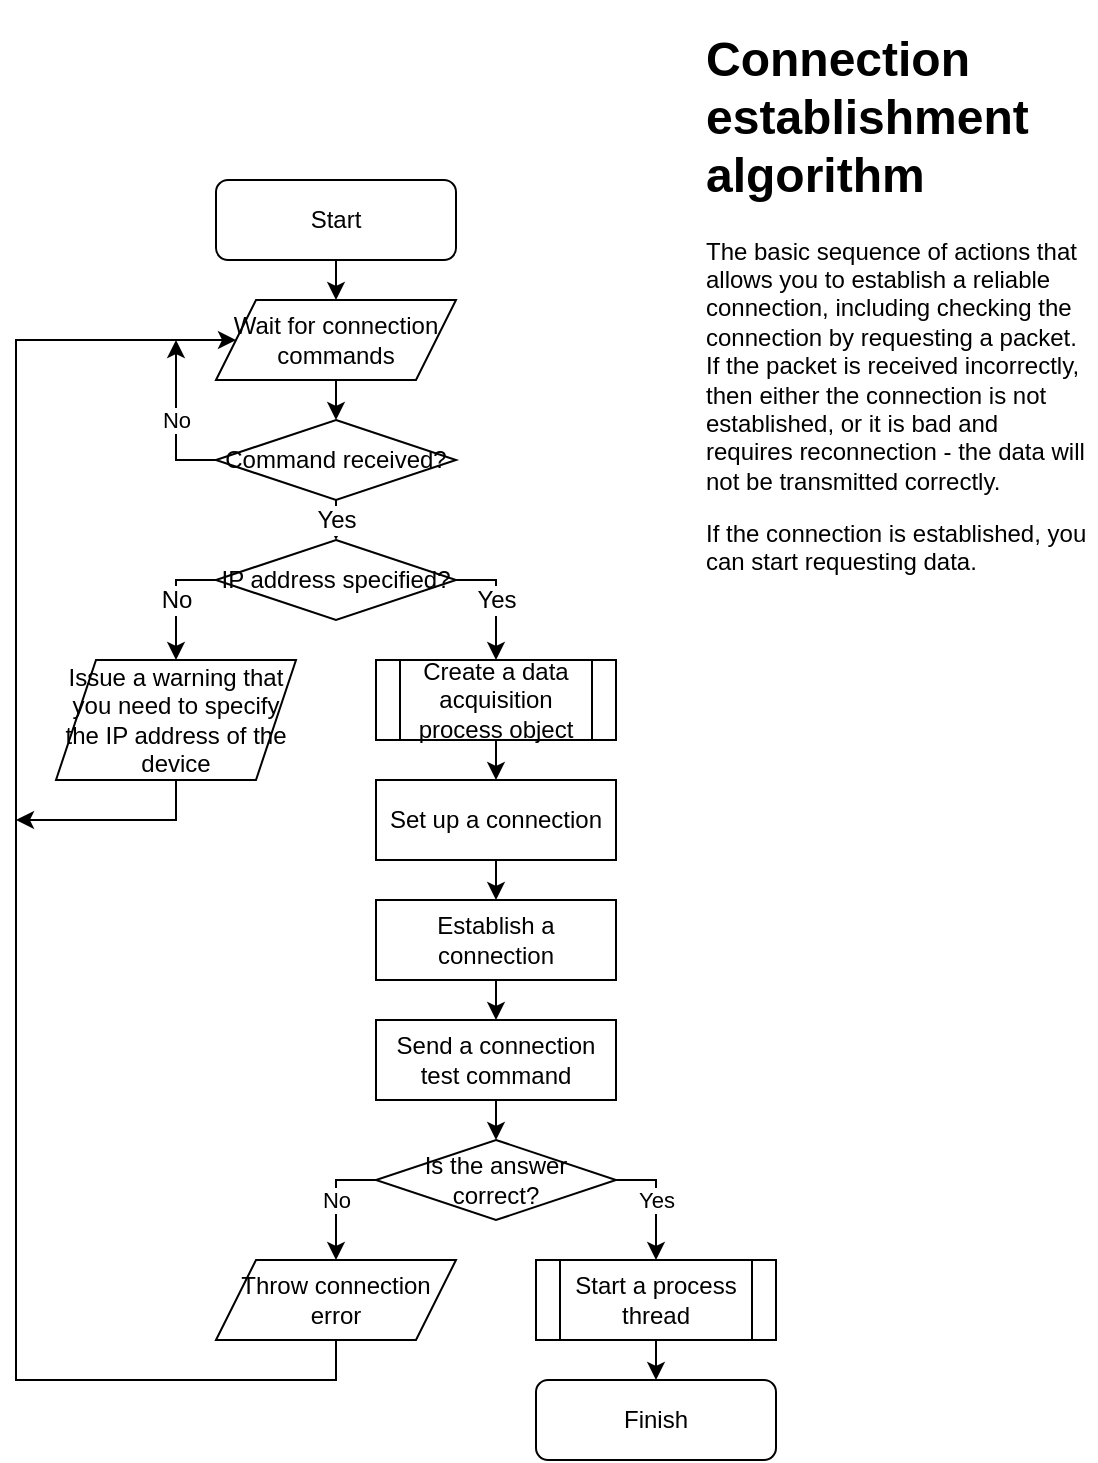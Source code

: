 <mxfile version="20.8.10" type="device" pages="5"><diagram id="iDeZElqSZmqQ7n84Cvy1" name="Connection establishment algorithm"><mxGraphModel dx="1111" dy="1103" grid="1" gridSize="10" guides="1" tooltips="1" connect="1" arrows="1" fold="1" page="1" pageScale="1" pageWidth="827" pageHeight="1169" math="0" shadow="0"><root><mxCell id="0"/><mxCell id="1" parent="0"/><mxCell id="2" style="edgeStyle=orthogonalEdgeStyle;rounded=0;orthogonalLoop=1;jettySize=auto;html=1;exitX=0.5;exitY=1;exitDx=0;exitDy=0;entryX=0.5;entryY=0;entryDx=0;entryDy=0;fontSize=12;" parent="1" source="3" target="15" edge="1"><mxGeometry relative="1" as="geometry"/></mxCell><mxCell id="3" value="Start" style="rounded=1;whiteSpace=wrap;html=1;" parent="1" vertex="1"><mxGeometry x="240" y="120" width="120" height="40" as="geometry"/></mxCell><mxCell id="4" style="edgeStyle=orthogonalEdgeStyle;rounded=0;orthogonalLoop=1;jettySize=auto;html=1;exitX=0.5;exitY=1;exitDx=0;exitDy=0;entryX=0.5;entryY=0;entryDx=0;entryDy=0;" parent="1" source="5" target="7" edge="1"><mxGeometry relative="1" as="geometry"/></mxCell><mxCell id="5" value="Create a data acquisition process object" style="shape=process;whiteSpace=wrap;html=1;backgroundOutline=1;" parent="1" vertex="1"><mxGeometry x="320" y="360" width="120" height="40" as="geometry"/></mxCell><mxCell id="6" style="edgeStyle=orthogonalEdgeStyle;rounded=0;orthogonalLoop=1;jettySize=auto;html=1;exitX=0.5;exitY=1;exitDx=0;exitDy=0;entryX=0.5;entryY=0;entryDx=0;entryDy=0;" parent="1" source="7" target="9" edge="1"><mxGeometry relative="1" as="geometry"/></mxCell><mxCell id="7" value="Set up a connection" style="rounded=0;whiteSpace=wrap;html=1;" parent="1" vertex="1"><mxGeometry x="320" y="420" width="120" height="40" as="geometry"/></mxCell><mxCell id="8" style="edgeStyle=orthogonalEdgeStyle;rounded=0;orthogonalLoop=1;jettySize=auto;html=1;exitX=0.5;exitY=1;exitDx=0;exitDy=0;entryX=0.5;entryY=0;entryDx=0;entryDy=0;" parent="1" source="9" target="11" edge="1"><mxGeometry relative="1" as="geometry"/></mxCell><mxCell id="9" value="Establish a connection" style="rounded=0;whiteSpace=wrap;html=1;" parent="1" vertex="1"><mxGeometry x="320" y="480" width="120" height="40" as="geometry"/></mxCell><mxCell id="10" style="edgeStyle=orthogonalEdgeStyle;rounded=0;orthogonalLoop=1;jettySize=auto;html=1;exitX=0.5;exitY=1;exitDx=0;exitDy=0;entryX=0.5;entryY=0;entryDx=0;entryDy=0;" parent="1" source="11" target="12" edge="1"><mxGeometry relative="1" as="geometry"/></mxCell><mxCell id="11" value="Send a connection test command" style="rounded=0;whiteSpace=wrap;html=1;" parent="1" vertex="1"><mxGeometry x="320" y="540" width="120" height="40" as="geometry"/></mxCell><mxCell id="12" value="Is the answer correct?" style="rhombus;whiteSpace=wrap;html=1;" parent="1" vertex="1"><mxGeometry x="320" y="600" width="120" height="40" as="geometry"/></mxCell><mxCell id="13" value="Throw connection error" style="shape=parallelogram;perimeter=parallelogramPerimeter;whiteSpace=wrap;html=1;fixedSize=1;" parent="1" vertex="1"><mxGeometry x="240" y="660" width="120" height="40" as="geometry"/></mxCell><mxCell id="14" style="edgeStyle=orthogonalEdgeStyle;rounded=0;orthogonalLoop=1;jettySize=auto;html=1;exitX=0.5;exitY=1;exitDx=0;exitDy=0;entryX=0.5;entryY=0;entryDx=0;entryDy=0;fontSize=12;" parent="1" source="15" target="16" edge="1"><mxGeometry relative="1" as="geometry"/></mxCell><mxCell id="15" value="Wait for connection commands" style="shape=parallelogram;perimeter=parallelogramPerimeter;whiteSpace=wrap;html=1;fixedSize=1;" parent="1" vertex="1"><mxGeometry x="240" y="180" width="120" height="40" as="geometry"/></mxCell><mxCell id="16" value="Command received?" style="rhombus;whiteSpace=wrap;html=1;" parent="1" vertex="1"><mxGeometry x="240" y="240" width="120" height="40" as="geometry"/></mxCell><mxCell id="17" value="IP address specified?" style="rhombus;whiteSpace=wrap;html=1;" parent="1" vertex="1"><mxGeometry x="240" y="300" width="120" height="40" as="geometry"/></mxCell><mxCell id="18" value="&lt;font style=&quot;font-size: 12px;&quot;&gt;Issue a warning that you need to specify the IP address of the device&lt;/font&gt;" style="shape=parallelogram;perimeter=parallelogramPerimeter;whiteSpace=wrap;html=1;fixedSize=1;" parent="1" vertex="1"><mxGeometry x="160" y="360" width="120" height="60" as="geometry"/></mxCell><mxCell id="19" style="edgeStyle=orthogonalEdgeStyle;rounded=0;orthogonalLoop=1;jettySize=auto;html=1;exitX=0.5;exitY=1;exitDx=0;exitDy=0;entryX=0.5;entryY=0;entryDx=0;entryDy=0;" parent="1" source="20" target="21" edge="1"><mxGeometry relative="1" as="geometry"/></mxCell><mxCell id="20" value="&lt;font style=&quot;font-size: 12px;&quot;&gt;Start a process thread&lt;/font&gt;" style="shape=process;whiteSpace=wrap;html=1;backgroundOutline=1;fontSize=7;" parent="1" vertex="1"><mxGeometry x="400" y="660" width="120" height="40" as="geometry"/></mxCell><mxCell id="21" value="Finish" style="rounded=1;whiteSpace=wrap;html=1;" parent="1" vertex="1"><mxGeometry x="400" y="720" width="120" height="40" as="geometry"/></mxCell><mxCell id="22" value="" style="endArrow=classic;html=1;rounded=0;fontSize=12;exitX=0.5;exitY=1;exitDx=0;exitDy=0;entryX=0.5;entryY=0;entryDx=0;entryDy=0;" parent="1" source="16" target="17" edge="1"><mxGeometry relative="1" as="geometry"><mxPoint x="330" y="290" as="sourcePoint"/><mxPoint x="430" y="290" as="targetPoint"/></mxGeometry></mxCell><mxCell id="23" value="Yes" style="edgeLabel;resizable=0;html=1;align=center;verticalAlign=middle;fontSize=12;" parent="22" connectable="0" vertex="1"><mxGeometry relative="1" as="geometry"/></mxCell><mxCell id="24" value="" style="endArrow=classic;html=1;rounded=0;fontSize=12;exitX=0;exitY=0.5;exitDx=0;exitDy=0;entryX=0.5;entryY=0;entryDx=0;entryDy=0;" parent="1" source="17" target="18" edge="1"><mxGeometry relative="1" as="geometry"><mxPoint x="170" y="439.7" as="sourcePoint"/><mxPoint x="270" y="439.7" as="targetPoint"/><Array as="points"><mxPoint x="220" y="320"/></Array></mxGeometry></mxCell><mxCell id="25" value="No" style="edgeLabel;resizable=0;html=1;align=center;verticalAlign=middle;fontSize=12;" parent="24" connectable="0" vertex="1"><mxGeometry relative="1" as="geometry"/></mxCell><mxCell id="26" value="" style="endArrow=classic;html=1;rounded=0;fontSize=12;exitX=1;exitY=0.5;exitDx=0;exitDy=0;entryX=0.5;entryY=0;entryDx=0;entryDy=0;" parent="1" source="17" target="5" edge="1"><mxGeometry relative="1" as="geometry"><mxPoint x="220" y="480" as="sourcePoint"/><mxPoint x="320" y="480" as="targetPoint"/><Array as="points"><mxPoint x="380" y="320"/></Array></mxGeometry></mxCell><mxCell id="27" value="Yes" style="edgeLabel;resizable=0;html=1;align=center;verticalAlign=middle;fontSize=12;" parent="26" connectable="0" vertex="1"><mxGeometry relative="1" as="geometry"/></mxCell><mxCell id="28" value="" style="endArrow=classic;html=1;rounded=0;exitX=0;exitY=0.5;exitDx=0;exitDy=0;entryX=0.5;entryY=0;entryDx=0;entryDy=0;" parent="1" source="12" target="13" edge="1"><mxGeometry relative="1" as="geometry"><mxPoint x="200" y="570" as="sourcePoint"/><mxPoint x="300" y="570" as="targetPoint"/><Array as="points"><mxPoint x="300" y="620"/></Array></mxGeometry></mxCell><mxCell id="29" value="No" style="edgeLabel;resizable=0;html=1;align=center;verticalAlign=middle;" parent="28" connectable="0" vertex="1"><mxGeometry relative="1" as="geometry"/></mxCell><mxCell id="30" value="" style="endArrow=classic;html=1;rounded=0;exitX=1;exitY=0.5;exitDx=0;exitDy=0;entryX=0.5;entryY=0;entryDx=0;entryDy=0;" parent="1" source="12" target="20" edge="1"><mxGeometry relative="1" as="geometry"><mxPoint x="470" y="590" as="sourcePoint"/><mxPoint x="570" y="590" as="targetPoint"/><Array as="points"><mxPoint x="460" y="620"/></Array></mxGeometry></mxCell><mxCell id="31" value="Yes" style="edgeLabel;resizable=0;html=1;align=center;verticalAlign=middle;" parent="30" connectable="0" vertex="1"><mxGeometry relative="1" as="geometry"/></mxCell><mxCell id="32" value="" style="endArrow=classic;html=1;rounded=0;exitX=0.5;exitY=1;exitDx=0;exitDy=0;entryX=0;entryY=0.5;entryDx=0;entryDy=0;" parent="1" source="13" target="15" edge="1"><mxGeometry width="50" height="50" relative="1" as="geometry"><mxPoint x="200" y="560" as="sourcePoint"/><mxPoint x="250" y="510" as="targetPoint"/><Array as="points"><mxPoint x="300" y="720"/><mxPoint x="140" y="720"/><mxPoint x="140" y="200"/></Array></mxGeometry></mxCell><mxCell id="33" value="" style="endArrow=classic;html=1;rounded=0;exitX=0;exitY=0.5;exitDx=0;exitDy=0;" parent="1" source="16" edge="1"><mxGeometry relative="1" as="geometry"><mxPoint x="190" y="360" as="sourcePoint"/><mxPoint x="220" y="200" as="targetPoint"/><Array as="points"><mxPoint x="220" y="260"/></Array></mxGeometry></mxCell><mxCell id="34" value="No" style="edgeLabel;resizable=0;html=1;align=center;verticalAlign=middle;" parent="33" connectable="0" vertex="1"><mxGeometry relative="1" as="geometry"/></mxCell><mxCell id="35" value="" style="endArrow=classic;html=1;rounded=0;exitX=0.5;exitY=1;exitDx=0;exitDy=0;" parent="1" source="18" edge="1"><mxGeometry width="50" height="50" relative="1" as="geometry"><mxPoint x="210" y="360" as="sourcePoint"/><mxPoint x="140" y="440" as="targetPoint"/><Array as="points"><mxPoint x="220" y="440"/></Array></mxGeometry></mxCell><mxCell id="36" value="&lt;h1&gt;Connection establishment algorithm&lt;br&gt;&lt;/h1&gt;&lt;p&gt;The basic sequence of actions that allows you to establish a reliable connection, including checking the connection by requesting a packet. If the packet is received incorrectly, then either the connection is not established, or it is bad and requires reconnection - the data will not be transmitted correctly.&lt;/p&gt;&lt;p&gt;If the connection is established, you can start requesting data.&lt;/p&gt;" style="text;html=1;strokeColor=none;fillColor=none;spacing=5;spacingTop=-20;whiteSpace=wrap;overflow=hidden;rounded=0;" parent="1" vertex="1"><mxGeometry x="480" y="40" width="200" height="280" as="geometry"/></mxCell></root></mxGraphModel></diagram><diagram id="ehb2LUpaLDLIBakgd4Gv" name="Data establishment algorithm"><mxGraphModel dx="1111" dy="-66" grid="1" gridSize="10" guides="1" tooltips="1" connect="1" arrows="1" fold="1" page="1" pageScale="1" pageWidth="827" pageHeight="1169" math="0" shadow="0"><root><mxCell id="0"/><mxCell id="1" parent="0"/><mxCell id="zjrHFXnIeX2XsAbbgeX--1" style="edgeStyle=orthogonalEdgeStyle;rounded=0;orthogonalLoop=1;jettySize=auto;html=1;exitX=0.5;exitY=1;exitDx=0;exitDy=0;entryX=0.5;entryY=0;entryDx=0;entryDy=0;" parent="1" source="zjrHFXnIeX2XsAbbgeX--2" target="zjrHFXnIeX2XsAbbgeX--6" edge="1"><mxGeometry relative="1" as="geometry"/></mxCell><mxCell id="zjrHFXnIeX2XsAbbgeX--2" value="Start" style="rounded=1;whiteSpace=wrap;html=1;" parent="1" vertex="1"><mxGeometry x="283" y="1280" width="120" height="40" as="geometry"/></mxCell><mxCell id="zjrHFXnIeX2XsAbbgeX--3" value="Finish" style="rounded=1;whiteSpace=wrap;html=1;" parent="1" vertex="1"><mxGeometry x="363" y="2060" width="120" height="40" as="geometry"/></mxCell><mxCell id="zjrHFXnIeX2XsAbbgeX--4" value="&lt;h1&gt;Data establishment algorithm&lt;br&gt;&lt;/h1&gt;&lt;p&gt;The main sequence of actions for obtaining and processing data.&lt;br&gt;&lt;/p&gt;" style="text;html=1;strokeColor=none;fillColor=none;spacing=5;spacingTop=-20;whiteSpace=wrap;overflow=hidden;rounded=0;" parent="1" vertex="1"><mxGeometry x="443" y="1240" width="200" height="140" as="geometry"/></mxCell><mxCell id="zjrHFXnIeX2XsAbbgeX--5" style="edgeStyle=orthogonalEdgeStyle;rounded=0;orthogonalLoop=1;jettySize=auto;html=1;exitX=0.5;exitY=1;exitDx=0;exitDy=0;entryX=0.5;entryY=0;entryDx=0;entryDy=0;" parent="1" source="zjrHFXnIeX2XsAbbgeX--6" target="zjrHFXnIeX2XsAbbgeX--7" edge="1"><mxGeometry relative="1" as="geometry"/></mxCell><mxCell id="zjrHFXnIeX2XsAbbgeX--6" value="Wait for the data fetch thread to start" style="shape=process;whiteSpace=wrap;html=1;backgroundOutline=1;" parent="1" vertex="1"><mxGeometry x="283" y="1340" width="120" height="40" as="geometry"/></mxCell><mxCell id="zjrHFXnIeX2XsAbbgeX--7" value="Thread started?" style="rhombus;whiteSpace=wrap;html=1;" parent="1" vertex="1"><mxGeometry x="283" y="1400" width="120" height="40" as="geometry"/></mxCell><mxCell id="zjrHFXnIeX2XsAbbgeX--8" style="edgeStyle=orthogonalEdgeStyle;rounded=0;orthogonalLoop=1;jettySize=auto;html=1;exitX=0.5;exitY=1;exitDx=0;exitDy=0;entryX=0.5;entryY=0;entryDx=0;entryDy=0;" parent="1" source="zjrHFXnIeX2XsAbbgeX--9" target="zjrHFXnIeX2XsAbbgeX--11" edge="1"><mxGeometry relative="1" as="geometry"/></mxCell><mxCell id="zjrHFXnIeX2XsAbbgeX--9" value="while True:" style="shape=hexagon;perimeter=hexagonPerimeter2;whiteSpace=wrap;html=1;fixedSize=1;" parent="1" vertex="1"><mxGeometry x="283" y="1460" width="120" height="40" as="geometry"/></mxCell><mxCell id="zjrHFXnIeX2XsAbbgeX--10" style="edgeStyle=orthogonalEdgeStyle;rounded=0;orthogonalLoop=1;jettySize=auto;html=1;exitX=0.5;exitY=1;exitDx=0;exitDy=0;entryX=0.5;entryY=0;entryDx=0;entryDy=0;" parent="1" source="zjrHFXnIeX2XsAbbgeX--11" target="zjrHFXnIeX2XsAbbgeX--12" edge="1"><mxGeometry relative="1" as="geometry"/></mxCell><mxCell id="zjrHFXnIeX2XsAbbgeX--11" value="Send command to get data" style="rounded=0;whiteSpace=wrap;html=1;" parent="1" vertex="1"><mxGeometry x="283" y="1520" width="120" height="40" as="geometry"/></mxCell><mxCell id="zjrHFXnIeX2XsAbbgeX--12" value="Is the data packet received correctly?" style="rhombus;whiteSpace=wrap;html=1;" parent="1" vertex="1"><mxGeometry x="283" y="1580" width="120" height="40" as="geometry"/></mxCell><mxCell id="zjrHFXnIeX2XsAbbgeX--13" value="Make an entry in the log about the receipt of a damaged package" style="shape=parallelogram;perimeter=parallelogramPerimeter;whiteSpace=wrap;html=1;fixedSize=1;" parent="1" vertex="1"><mxGeometry x="203" y="1640" width="120" height="60" as="geometry"/></mxCell><mxCell id="zjrHFXnIeX2XsAbbgeX--14" style="edgeStyle=orthogonalEdgeStyle;rounded=0;orthogonalLoop=1;jettySize=auto;html=1;exitX=0.5;exitY=1;exitDx=0;exitDy=0;entryX=0.5;entryY=0;entryDx=0;entryDy=0;" parent="1" source="zjrHFXnIeX2XsAbbgeX--15" target="zjrHFXnIeX2XsAbbgeX--17" edge="1"><mxGeometry relative="1" as="geometry"/></mxCell><mxCell id="zjrHFXnIeX2XsAbbgeX--15" value="Parse the packet into data" style="rounded=0;whiteSpace=wrap;html=1;" parent="1" vertex="1"><mxGeometry x="363" y="1640" width="120" height="40" as="geometry"/></mxCell><mxCell id="zjrHFXnIeX2XsAbbgeX--16" style="edgeStyle=orthogonalEdgeStyle;rounded=0;orthogonalLoop=1;jettySize=auto;html=1;exitX=0.5;exitY=1;exitDx=0;exitDy=0;entryX=0.5;entryY=0;entryDx=0;entryDy=0;" parent="1" source="zjrHFXnIeX2XsAbbgeX--17" target="zjrHFXnIeX2XsAbbgeX--18" edge="1"><mxGeometry relative="1" as="geometry"/></mxCell><mxCell id="zjrHFXnIeX2XsAbbgeX--17" value="Draw received data" style="shape=parallelogram;perimeter=parallelogramPerimeter;whiteSpace=wrap;html=1;fixedSize=1;" parent="1" vertex="1"><mxGeometry x="363" y="1700" width="120" height="40" as="geometry"/></mxCell><mxCell id="zjrHFXnIeX2XsAbbgeX--18" value="Data acquisition complete?" style="rhombus;whiteSpace=wrap;html=1;" parent="1" vertex="1"><mxGeometry x="363" y="1760" width="120" height="40" as="geometry"/></mxCell><mxCell id="zjrHFXnIeX2XsAbbgeX--19" style="edgeStyle=orthogonalEdgeStyle;rounded=0;orthogonalLoop=1;jettySize=auto;html=1;exitX=0.5;exitY=1;exitDx=0;exitDy=0;entryX=0.5;entryY=0;entryDx=0;entryDy=0;" parent="1" source="zjrHFXnIeX2XsAbbgeX--20" target="zjrHFXnIeX2XsAbbgeX--22" edge="1"><mxGeometry relative="1" as="geometry"/></mxCell><mxCell id="zjrHFXnIeX2XsAbbgeX--20" value="Finish receiving the last data packet" style="rounded=0;whiteSpace=wrap;html=1;" parent="1" vertex="1"><mxGeometry x="363" y="1820" width="120" height="40" as="geometry"/></mxCell><mxCell id="zjrHFXnIeX2XsAbbgeX--21" style="edgeStyle=orthogonalEdgeStyle;rounded=0;orthogonalLoop=1;jettySize=auto;html=1;exitX=0.5;exitY=1;exitDx=0;exitDy=0;entryX=0.5;entryY=0;entryDx=0;entryDy=0;" parent="1" source="zjrHFXnIeX2XsAbbgeX--22" target="zjrHFXnIeX2XsAbbgeX--24" edge="1"><mxGeometry relative="1" as="geometry"/></mxCell><mxCell id="zjrHFXnIeX2XsAbbgeX--22" value="Finish drawing the latest data" style="shape=parallelogram;perimeter=parallelogramPerimeter;whiteSpace=wrap;html=1;fixedSize=1;" parent="1" vertex="1"><mxGeometry x="363" y="1880" width="120" height="40" as="geometry"/></mxCell><mxCell id="zjrHFXnIeX2XsAbbgeX--23" style="edgeStyle=orthogonalEdgeStyle;rounded=0;orthogonalLoop=1;jettySize=auto;html=1;exitX=0.5;exitY=1;exitDx=0;exitDy=0;entryX=0.5;entryY=0;entryDx=0;entryDy=0;" parent="1" source="zjrHFXnIeX2XsAbbgeX--24" target="zjrHFXnIeX2XsAbbgeX--26" edge="1"><mxGeometry relative="1" as="geometry"/></mxCell><mxCell id="zjrHFXnIeX2XsAbbgeX--24" value="Carry out the shutdown process" style="shape=process;whiteSpace=wrap;html=1;backgroundOutline=1;" parent="1" vertex="1"><mxGeometry x="363" y="1940" width="120" height="40" as="geometry"/></mxCell><mxCell id="zjrHFXnIeX2XsAbbgeX--25" style="edgeStyle=orthogonalEdgeStyle;rounded=0;orthogonalLoop=1;jettySize=auto;html=1;exitX=0.5;exitY=1;exitDx=0;exitDy=0;entryX=0.5;entryY=0;entryDx=0;entryDy=0;" parent="1" source="zjrHFXnIeX2XsAbbgeX--26" target="zjrHFXnIeX2XsAbbgeX--3" edge="1"><mxGeometry relative="1" as="geometry"/></mxCell><mxCell id="zjrHFXnIeX2XsAbbgeX--26" value="Cycle completed" style="shape=hexagon;perimeter=hexagonPerimeter2;whiteSpace=wrap;html=1;fixedSize=1;" parent="1" vertex="1"><mxGeometry x="363" y="2000" width="120" height="40" as="geometry"/></mxCell><mxCell id="zjrHFXnIeX2XsAbbgeX--27" value="" style="endArrow=classic;html=1;rounded=0;exitX=0.5;exitY=1;exitDx=0;exitDy=0;entryX=0.5;entryY=0;entryDx=0;entryDy=0;" parent="1" source="zjrHFXnIeX2XsAbbgeX--7" target="zjrHFXnIeX2XsAbbgeX--9" edge="1"><mxGeometry relative="1" as="geometry"><mxPoint x="423" y="1400" as="sourcePoint"/><mxPoint x="523" y="1400" as="targetPoint"/></mxGeometry></mxCell><mxCell id="zjrHFXnIeX2XsAbbgeX--28" value="Yes" style="edgeLabel;resizable=0;html=1;align=center;verticalAlign=middle;" parent="zjrHFXnIeX2XsAbbgeX--27" connectable="0" vertex="1"><mxGeometry relative="1" as="geometry"/></mxCell><mxCell id="zjrHFXnIeX2XsAbbgeX--29" value="" style="endArrow=classic;html=1;rounded=0;exitX=0;exitY=0.5;exitDx=0;exitDy=0;entryX=0;entryY=0.5;entryDx=0;entryDy=0;" parent="1" source="zjrHFXnIeX2XsAbbgeX--7" target="zjrHFXnIeX2XsAbbgeX--6" edge="1"><mxGeometry relative="1" as="geometry"><mxPoint x="433" y="1440" as="sourcePoint"/><mxPoint x="533" y="1440" as="targetPoint"/><Array as="points"><mxPoint x="263" y="1420"/><mxPoint x="263" y="1360"/></Array></mxGeometry></mxCell><mxCell id="zjrHFXnIeX2XsAbbgeX--30" value="No" style="edgeLabel;resizable=0;html=1;align=center;verticalAlign=middle;" parent="zjrHFXnIeX2XsAbbgeX--29" connectable="0" vertex="1"><mxGeometry relative="1" as="geometry"/></mxCell><mxCell id="zjrHFXnIeX2XsAbbgeX--31" value="" style="endArrow=classic;html=1;rounded=0;exitX=1;exitY=0.5;exitDx=0;exitDy=0;entryX=0.5;entryY=0;entryDx=0;entryDy=0;" parent="1" source="zjrHFXnIeX2XsAbbgeX--12" target="zjrHFXnIeX2XsAbbgeX--15" edge="1"><mxGeometry relative="1" as="geometry"><mxPoint x="423" y="1570" as="sourcePoint"/><mxPoint x="523" y="1570" as="targetPoint"/><Array as="points"><mxPoint x="423" y="1600"/></Array></mxGeometry></mxCell><mxCell id="zjrHFXnIeX2XsAbbgeX--32" value="Yes" style="edgeLabel;resizable=0;html=1;align=center;verticalAlign=middle;" parent="zjrHFXnIeX2XsAbbgeX--31" connectable="0" vertex="1"><mxGeometry relative="1" as="geometry"/></mxCell><mxCell id="zjrHFXnIeX2XsAbbgeX--33" value="" style="endArrow=classic;html=1;rounded=0;exitX=0;exitY=0.5;exitDx=0;exitDy=0;entryX=0.5;entryY=0;entryDx=0;entryDy=0;" parent="1" source="zjrHFXnIeX2XsAbbgeX--12" target="zjrHFXnIeX2XsAbbgeX--13" edge="1"><mxGeometry relative="1" as="geometry"><mxPoint x="443" y="1590" as="sourcePoint"/><mxPoint x="543" y="1590" as="targetPoint"/><Array as="points"><mxPoint x="263" y="1600"/></Array></mxGeometry></mxCell><mxCell id="zjrHFXnIeX2XsAbbgeX--34" value="No" style="edgeLabel;resizable=0;html=1;align=center;verticalAlign=middle;" parent="zjrHFXnIeX2XsAbbgeX--33" connectable="0" vertex="1"><mxGeometry relative="1" as="geometry"/></mxCell><mxCell id="zjrHFXnIeX2XsAbbgeX--35" value="" style="endArrow=classic;html=1;rounded=0;exitX=0.5;exitY=1;exitDx=0;exitDy=0;entryX=0;entryY=0.5;entryDx=0;entryDy=0;" parent="1" source="zjrHFXnIeX2XsAbbgeX--13" target="zjrHFXnIeX2XsAbbgeX--9" edge="1"><mxGeometry width="50" height="50" relative="1" as="geometry"><mxPoint x="143" y="1560" as="sourcePoint"/><mxPoint x="193" y="1510" as="targetPoint"/><Array as="points"><mxPoint x="263" y="1720"/><mxPoint x="183" y="1720"/><mxPoint x="183" y="1480"/></Array></mxGeometry></mxCell><mxCell id="zjrHFXnIeX2XsAbbgeX--36" value="" style="endArrow=classic;html=1;rounded=0;exitX=0;exitY=0.5;exitDx=0;exitDy=0;" parent="1" source="zjrHFXnIeX2XsAbbgeX--18" edge="1"><mxGeometry relative="1" as="geometry"><mxPoint x="193" y="1745" as="sourcePoint"/><mxPoint x="183" y="1720" as="targetPoint"/><Array as="points"><mxPoint x="183" y="1780"/></Array></mxGeometry></mxCell><mxCell id="zjrHFXnIeX2XsAbbgeX--37" value="No" style="edgeLabel;resizable=0;html=1;align=center;verticalAlign=middle;" parent="zjrHFXnIeX2XsAbbgeX--36" connectable="0" vertex="1"><mxGeometry relative="1" as="geometry"/></mxCell><mxCell id="zjrHFXnIeX2XsAbbgeX--38" value="" style="endArrow=classic;html=1;rounded=0;exitX=0.5;exitY=1;exitDx=0;exitDy=0;entryX=0.5;entryY=0;entryDx=0;entryDy=0;" parent="1" source="zjrHFXnIeX2XsAbbgeX--18" target="zjrHFXnIeX2XsAbbgeX--20" edge="1"><mxGeometry relative="1" as="geometry"><mxPoint x="233" y="1800" as="sourcePoint"/><mxPoint x="333" y="1800" as="targetPoint"/></mxGeometry></mxCell><mxCell id="zjrHFXnIeX2XsAbbgeX--39" value="Yes" style="edgeLabel;resizable=0;html=1;align=center;verticalAlign=middle;" parent="zjrHFXnIeX2XsAbbgeX--38" connectable="0" vertex="1"><mxGeometry relative="1" as="geometry"/></mxCell></root></mxGraphModel></diagram><diagram id="m6ZPP0ym_55H7guiPHbV" name="Disconnection establishment algorithm"><mxGraphModel dx="1134" dy="-1212" grid="1" gridSize="10" guides="1" tooltips="1" connect="1" arrows="1" fold="1" page="1" pageScale="1" pageWidth="827" pageHeight="1169" math="0" shadow="0"><root><mxCell id="0"/><mxCell id="1" parent="0"/><mxCell id="cGfU-qBVp7hXdF_je2Wv-1" style="edgeStyle=orthogonalEdgeStyle;rounded=0;orthogonalLoop=1;jettySize=auto;html=1;exitX=0.5;exitY=1;exitDx=0;exitDy=0;entryX=0.5;entryY=0;entryDx=0;entryDy=0;fontSize=12;" parent="1" source="cGfU-qBVp7hXdF_je2Wv-2" target="cGfU-qBVp7hXdF_je2Wv-10" edge="1"><mxGeometry relative="1" as="geometry"/></mxCell><mxCell id="cGfU-qBVp7hXdF_je2Wv-2" value="Start" style="rounded=1;whiteSpace=wrap;html=1;" parent="1" vertex="1"><mxGeometry x="240" y="2480" width="120" height="40" as="geometry"/></mxCell><mxCell id="cGfU-qBVp7hXdF_je2Wv-3" style="edgeStyle=orthogonalEdgeStyle;rounded=0;orthogonalLoop=1;jettySize=auto;html=1;exitX=0.5;exitY=1;exitDx=0;exitDy=0;entryX=0.5;entryY=0;entryDx=0;entryDy=0;" parent="1" source="cGfU-qBVp7hXdF_je2Wv-4" target="cGfU-qBVp7hXdF_je2Wv-13" edge="1"><mxGeometry relative="1" as="geometry"/></mxCell><mxCell id="cGfU-qBVp7hXdF_je2Wv-4" value="Establish a disconnection" style="rounded=0;whiteSpace=wrap;html=1;" parent="1" vertex="1"><mxGeometry x="320" y="2900" width="120" height="40" as="geometry"/></mxCell><mxCell id="cGfU-qBVp7hXdF_je2Wv-5" style="edgeStyle=orthogonalEdgeStyle;rounded=0;orthogonalLoop=1;jettySize=auto;html=1;exitX=0.5;exitY=1;exitDx=0;exitDy=0;entryX=0.5;entryY=0;entryDx=0;entryDy=0;" parent="1" source="cGfU-qBVp7hXdF_je2Wv-6" target="cGfU-qBVp7hXdF_je2Wv-7" edge="1"><mxGeometry relative="1" as="geometry"/></mxCell><mxCell id="cGfU-qBVp7hXdF_je2Wv-6" value="Send a disconnection test command" style="rounded=0;whiteSpace=wrap;html=1;" parent="1" vertex="1"><mxGeometry x="240" y="2780" width="120" height="40" as="geometry"/></mxCell><mxCell id="cGfU-qBVp7hXdF_je2Wv-7" value="Is the answer correct?" style="rhombus;whiteSpace=wrap;html=1;" parent="1" vertex="1"><mxGeometry x="240" y="2840" width="120" height="40" as="geometry"/></mxCell><mxCell id="cGfU-qBVp7hXdF_je2Wv-8" value="Throw disconnection error" style="shape=parallelogram;perimeter=parallelogramPerimeter;whiteSpace=wrap;html=1;fixedSize=1;" parent="1" vertex="1"><mxGeometry x="160" y="2900" width="120" height="40" as="geometry"/></mxCell><mxCell id="cGfU-qBVp7hXdF_je2Wv-9" style="edgeStyle=orthogonalEdgeStyle;rounded=0;orthogonalLoop=1;jettySize=auto;html=1;exitX=0.5;exitY=1;exitDx=0;exitDy=0;entryX=0.5;entryY=0;entryDx=0;entryDy=0;fontSize=12;" parent="1" source="cGfU-qBVp7hXdF_je2Wv-10" target="cGfU-qBVp7hXdF_je2Wv-11" edge="1"><mxGeometry relative="1" as="geometry"/></mxCell><mxCell id="cGfU-qBVp7hXdF_je2Wv-10" value="Wait for disconnection commands" style="shape=parallelogram;perimeter=parallelogramPerimeter;whiteSpace=wrap;html=1;fixedSize=1;" parent="1" vertex="1"><mxGeometry x="240" y="2540" width="120" height="40" as="geometry"/></mxCell><mxCell id="cGfU-qBVp7hXdF_je2Wv-11" value="Command received?" style="rhombus;whiteSpace=wrap;html=1;" parent="1" vertex="1"><mxGeometry x="240" y="2600" width="120" height="40" as="geometry"/></mxCell><mxCell id="cGfU-qBVp7hXdF_je2Wv-12" style="edgeStyle=orthogonalEdgeStyle;rounded=0;orthogonalLoop=1;jettySize=auto;html=1;exitX=0.5;exitY=1;exitDx=0;exitDy=0;entryX=0.5;entryY=0;entryDx=0;entryDy=0;" parent="1" source="cGfU-qBVp7hXdF_je2Wv-13" target="cGfU-qBVp7hXdF_je2Wv-14" edge="1"><mxGeometry relative="1" as="geometry"/></mxCell><mxCell id="cGfU-qBVp7hXdF_je2Wv-13" value="&lt;font style=&quot;font-size: 12px;&quot;&gt;Finish a process thread&lt;/font&gt;" style="shape=process;whiteSpace=wrap;html=1;backgroundOutline=1;fontSize=7;" parent="1" vertex="1"><mxGeometry x="320" y="2960" width="120" height="40" as="geometry"/></mxCell><mxCell id="cGfU-qBVp7hXdF_je2Wv-14" value="Finish" style="rounded=1;whiteSpace=wrap;html=1;" parent="1" vertex="1"><mxGeometry x="320" y="3020" width="120" height="40" as="geometry"/></mxCell><mxCell id="cGfU-qBVp7hXdF_je2Wv-15" value="" style="endArrow=classic;html=1;rounded=0;exitX=0;exitY=0.5;exitDx=0;exitDy=0;entryX=0.5;entryY=0;entryDx=0;entryDy=0;" parent="1" source="cGfU-qBVp7hXdF_je2Wv-7" target="cGfU-qBVp7hXdF_je2Wv-8" edge="1"><mxGeometry relative="1" as="geometry"><mxPoint x="200" y="2930" as="sourcePoint"/><mxPoint x="300" y="2930" as="targetPoint"/><Array as="points"><mxPoint x="220" y="2860"/></Array></mxGeometry></mxCell><mxCell id="cGfU-qBVp7hXdF_je2Wv-16" value="No" style="edgeLabel;resizable=0;html=1;align=center;verticalAlign=middle;" parent="cGfU-qBVp7hXdF_je2Wv-15" connectable="0" vertex="1"><mxGeometry relative="1" as="geometry"/></mxCell><mxCell id="cGfU-qBVp7hXdF_je2Wv-17" value="" style="endArrow=classic;html=1;rounded=0;exitX=0.5;exitY=1;exitDx=0;exitDy=0;entryX=0;entryY=0.5;entryDx=0;entryDy=0;" parent="1" source="cGfU-qBVp7hXdF_je2Wv-8" target="cGfU-qBVp7hXdF_je2Wv-10" edge="1"><mxGeometry width="50" height="50" relative="1" as="geometry"><mxPoint x="200" y="2920" as="sourcePoint"/><mxPoint x="250" y="2870" as="targetPoint"/><Array as="points"><mxPoint x="220" y="2960"/><mxPoint x="140" y="2960"/><mxPoint x="140" y="2560"/></Array></mxGeometry></mxCell><mxCell id="cGfU-qBVp7hXdF_je2Wv-18" value="" style="endArrow=classic;html=1;rounded=0;exitX=0;exitY=0.5;exitDx=0;exitDy=0;" parent="1" source="cGfU-qBVp7hXdF_je2Wv-11" edge="1"><mxGeometry relative="1" as="geometry"><mxPoint x="190" y="2720" as="sourcePoint"/><mxPoint x="220" y="2560.0" as="targetPoint"/><Array as="points"><mxPoint x="220" y="2620"/></Array></mxGeometry></mxCell><mxCell id="cGfU-qBVp7hXdF_je2Wv-19" value="No" style="edgeLabel;resizable=0;html=1;align=center;verticalAlign=middle;" parent="cGfU-qBVp7hXdF_je2Wv-18" connectable="0" vertex="1"><mxGeometry relative="1" as="geometry"/></mxCell><mxCell id="cGfU-qBVp7hXdF_je2Wv-20" value="&lt;h1&gt;Disconnection establishment algorithm&lt;br&gt;&lt;/h1&gt;&lt;p&gt;The basic sequence of actions that allows you to break the established connection.&lt;br&gt;&lt;/p&gt;" style="text;html=1;strokeColor=none;fillColor=none;spacing=5;spacingTop=-20;whiteSpace=wrap;overflow=hidden;rounded=0;" parent="1" vertex="1"><mxGeometry x="480" y="2400" width="200" height="160" as="geometry"/></mxCell><mxCell id="cGfU-qBVp7hXdF_je2Wv-21" style="edgeStyle=orthogonalEdgeStyle;rounded=0;orthogonalLoop=1;jettySize=auto;html=1;exitX=0.5;exitY=1;exitDx=0;exitDy=0;entryX=0.5;entryY=0;entryDx=0;entryDy=0;" parent="1" source="cGfU-qBVp7hXdF_je2Wv-22" target="cGfU-qBVp7hXdF_je2Wv-24" edge="1"><mxGeometry relative="1" as="geometry"/></mxCell><mxCell id="cGfU-qBVp7hXdF_je2Wv-22" value="Retrieve data from a previous request" style="rounded=0;whiteSpace=wrap;html=1;" parent="1" vertex="1"><mxGeometry x="240" y="2660" width="120" height="40" as="geometry"/></mxCell><mxCell id="cGfU-qBVp7hXdF_je2Wv-23" style="edgeStyle=orthogonalEdgeStyle;rounded=0;orthogonalLoop=1;jettySize=auto;html=1;exitX=0.5;exitY=1;exitDx=0;exitDy=0;entryX=0.5;entryY=0;entryDx=0;entryDy=0;" parent="1" source="cGfU-qBVp7hXdF_je2Wv-24" target="cGfU-qBVp7hXdF_je2Wv-6" edge="1"><mxGeometry relative="1" as="geometry"/></mxCell><mxCell id="cGfU-qBVp7hXdF_je2Wv-24" value="Display received data on the screen" style="shape=parallelogram;perimeter=parallelogramPerimeter;whiteSpace=wrap;html=1;fixedSize=1;" parent="1" vertex="1"><mxGeometry x="240" y="2720" width="120" height="40" as="geometry"/></mxCell><mxCell id="cGfU-qBVp7hXdF_je2Wv-25" value="" style="endArrow=classic;html=1;rounded=0;exitX=0.5;exitY=1;exitDx=0;exitDy=0;entryX=0.5;entryY=0;entryDx=0;entryDy=0;" parent="1" source="cGfU-qBVp7hXdF_je2Wv-11" target="cGfU-qBVp7hXdF_je2Wv-22" edge="1"><mxGeometry relative="1" as="geometry"><mxPoint x="400" y="2730" as="sourcePoint"/><mxPoint x="500" y="2730" as="targetPoint"/></mxGeometry></mxCell><mxCell id="cGfU-qBVp7hXdF_je2Wv-26" value="Yes" style="edgeLabel;resizable=0;html=1;align=center;verticalAlign=middle;" parent="cGfU-qBVp7hXdF_je2Wv-25" connectable="0" vertex="1"><mxGeometry relative="1" as="geometry"/></mxCell><mxCell id="cGfU-qBVp7hXdF_je2Wv-27" value="" style="endArrow=classic;html=1;rounded=0;exitX=1;exitY=0.5;exitDx=0;exitDy=0;entryX=0.5;entryY=0;entryDx=0;entryDy=0;" parent="1" source="cGfU-qBVp7hXdF_je2Wv-7" target="cGfU-qBVp7hXdF_je2Wv-4" edge="1"><mxGeometry relative="1" as="geometry"><mxPoint x="380" y="2840" as="sourcePoint"/><mxPoint x="480" y="2840" as="targetPoint"/><Array as="points"><mxPoint x="380" y="2860"/></Array></mxGeometry></mxCell><mxCell id="cGfU-qBVp7hXdF_je2Wv-28" value="No" style="edgeLabel;resizable=0;html=1;align=center;verticalAlign=middle;" parent="cGfU-qBVp7hXdF_je2Wv-27" connectable="0" vertex="1"><mxGeometry relative="1" as="geometry"/></mxCell></root></mxGraphModel></diagram><diagram id="1Y3MHwrj56aBMx4NV3Ip" name="Firmware algorithm"><mxGraphModel dx="1111" dy="-2404" grid="1" gridSize="10" guides="1" tooltips="1" connect="1" arrows="1" fold="1" page="1" pageScale="1" pageWidth="827" pageHeight="1169" math="0" shadow="0"><root><mxCell id="0"/><mxCell id="1" parent="0"/><mxCell id="CkUcFh8WUxMUR66wB6C6-1" style="edgeStyle=orthogonalEdgeStyle;rounded=0;orthogonalLoop=1;jettySize=auto;html=1;exitX=0.5;exitY=1;exitDx=0;exitDy=0;entryX=0.5;entryY=0;entryDx=0;entryDy=0;" parent="1" source="CkUcFh8WUxMUR66wB6C6-2" target="CkUcFh8WUxMUR66wB6C6-6" edge="1"><mxGeometry relative="1" as="geometry"/></mxCell><mxCell id="CkUcFh8WUxMUR66wB6C6-2" value="Start" style="rounded=1;whiteSpace=wrap;html=1;" parent="1" vertex="1"><mxGeometry x="200" y="3590" width="120" height="40" as="geometry"/></mxCell><mxCell id="CkUcFh8WUxMUR66wB6C6-3" value="Finish" style="rounded=1;whiteSpace=wrap;html=1;" parent="1" vertex="1"><mxGeometry x="340" y="3830" width="120" height="40" as="geometry"/></mxCell><mxCell id="CkUcFh8WUxMUR66wB6C6-4" value="&lt;h1&gt;Firmware algorithm&lt;br&gt;&lt;/h1&gt;&lt;p&gt;The main sequence of actions for the firmware of the Wiretapping Scanner device.&lt;br&gt;&lt;/p&gt;" style="text;html=1;strokeColor=none;fillColor=none;spacing=5;spacingTop=-20;whiteSpace=wrap;overflow=hidden;rounded=0;" parent="1" vertex="1"><mxGeometry x="460" y="3550" width="200" height="120" as="geometry"/></mxCell><mxCell id="CkUcFh8WUxMUR66wB6C6-5" style="edgeStyle=orthogonalEdgeStyle;rounded=0;orthogonalLoop=1;jettySize=auto;html=1;exitX=0.5;exitY=1;exitDx=0;exitDy=0;entryX=0.5;entryY=0;entryDx=0;entryDy=0;" parent="1" source="CkUcFh8WUxMUR66wB6C6-6" target="CkUcFh8WUxMUR66wB6C6-8" edge="1"><mxGeometry relative="1" as="geometry"/></mxCell><mxCell id="CkUcFh8WUxMUR66wB6C6-6" value="Establish connection with router" style="rounded=0;whiteSpace=wrap;html=1;" parent="1" vertex="1"><mxGeometry x="200" y="3650" width="120" height="40" as="geometry"/></mxCell><mxCell id="CkUcFh8WUxMUR66wB6C6-7" style="edgeStyle=orthogonalEdgeStyle;rounded=0;orthogonalLoop=1;jettySize=auto;html=1;exitX=0.5;exitY=1;exitDx=0;exitDy=0;entryX=0.5;entryY=0;entryDx=0;entryDy=0;" parent="1" source="CkUcFh8WUxMUR66wB6C6-8" target="CkUcFh8WUxMUR66wB6C6-18" edge="1"><mxGeometry relative="1" as="geometry"/></mxCell><mxCell id="CkUcFh8WUxMUR66wB6C6-8" value="Initialize sensors" style="rounded=0;whiteSpace=wrap;html=1;" parent="1" vertex="1"><mxGeometry x="200" y="3710" width="120" height="40" as="geometry"/></mxCell><mxCell id="CkUcFh8WUxMUR66wB6C6-9" value="Is the client connected?" style="rhombus;whiteSpace=wrap;html=1;" parent="1" vertex="1"><mxGeometry x="200" y="3890" width="120" height="40" as="geometry"/></mxCell><mxCell id="CkUcFh8WUxMUR66wB6C6-10" style="edgeStyle=orthogonalEdgeStyle;rounded=0;orthogonalLoop=1;jettySize=auto;html=1;exitX=0.5;exitY=1;exitDx=0;exitDy=0;entryX=0.5;entryY=0;entryDx=0;entryDy=0;" parent="1" source="CkUcFh8WUxMUR66wB6C6-11" target="CkUcFh8WUxMUR66wB6C6-13" edge="1"><mxGeometry relative="1" as="geometry"/></mxCell><mxCell id="CkUcFh8WUxMUR66wB6C6-11" value="While the connection is established" style="shape=hexagon;perimeter=hexagonPerimeter2;whiteSpace=wrap;html=1;fixedSize=1;" parent="1" vertex="1"><mxGeometry x="200" y="3950" width="120" height="40" as="geometry"/></mxCell><mxCell id="CkUcFh8WUxMUR66wB6C6-12" style="edgeStyle=orthogonalEdgeStyle;rounded=0;orthogonalLoop=1;jettySize=auto;html=1;exitX=0.5;exitY=1;exitDx=0;exitDy=0;entryX=0.5;entryY=0;entryDx=0;entryDy=0;" parent="1" source="CkUcFh8WUxMUR66wB6C6-13" target="CkUcFh8WUxMUR66wB6C6-14" edge="1"><mxGeometry relative="1" as="geometry"/></mxCell><mxCell id="CkUcFh8WUxMUR66wB6C6-13" value="Get a command" style="shape=parallelogram;perimeter=parallelogramPerimeter;whiteSpace=wrap;html=1;fixedSize=1;" parent="1" vertex="1"><mxGeometry x="200" y="4010" width="120" height="40" as="geometry"/></mxCell><mxCell id="CkUcFh8WUxMUR66wB6C6-14" value="Is this a connection check command?" style="rhombus;whiteSpace=wrap;html=1;" parent="1" vertex="1"><mxGeometry x="200" y="4070" width="120" height="40" as="geometry"/></mxCell><mxCell id="CkUcFh8WUxMUR66wB6C6-15" value="Is this a disconnection check command?" style="rhombus;whiteSpace=wrap;html=1;" parent="1" vertex="1"><mxGeometry x="200" y="4190" width="120" height="40" as="geometry"/></mxCell><mxCell id="CkUcFh8WUxMUR66wB6C6-16" value="Is it a data request command?" style="rhombus;whiteSpace=wrap;html=1;" parent="1" vertex="1"><mxGeometry x="200" y="4130" width="120" height="40" as="geometry"/></mxCell><mxCell id="CkUcFh8WUxMUR66wB6C6-17" style="edgeStyle=orthogonalEdgeStyle;rounded=0;orthogonalLoop=1;jettySize=auto;html=1;exitX=0.5;exitY=1;exitDx=0;exitDy=0;entryX=0.5;entryY=0;entryDx=0;entryDy=0;" parent="1" source="CkUcFh8WUxMUR66wB6C6-18" target="CkUcFh8WUxMUR66wB6C6-27" edge="1"><mxGeometry relative="1" as="geometry"/></mxCell><mxCell id="CkUcFh8WUxMUR66wB6C6-18" value="Wait for client connection" style="shape=hexagon;perimeter=hexagonPerimeter2;whiteSpace=wrap;html=1;fixedSize=1;" parent="1" vertex="1"><mxGeometry x="200" y="3770" width="120" height="40" as="geometry"/></mxCell><mxCell id="CkUcFh8WUxMUR66wB6C6-19" value="Send a packet with connection data" style="shape=parallelogram;perimeter=parallelogramPerimeter;whiteSpace=wrap;html=1;fixedSize=1;" parent="1" vertex="1"><mxGeometry x="340" y="4070" width="120" height="40" as="geometry"/></mxCell><mxCell id="CkUcFh8WUxMUR66wB6C6-20" value="Send a packet with disconnection data" style="shape=parallelogram;perimeter=parallelogramPerimeter;whiteSpace=wrap;html=1;fixedSize=1;" parent="1" vertex="1"><mxGeometry x="200" y="4250" width="120" height="40" as="geometry"/></mxCell><mxCell id="CkUcFh8WUxMUR66wB6C6-21" style="edgeStyle=orthogonalEdgeStyle;rounded=0;orthogonalLoop=1;jettySize=auto;html=1;exitX=1;exitY=0.5;exitDx=0;exitDy=0;entryX=0;entryY=0.5;entryDx=0;entryDy=0;" parent="1" source="CkUcFh8WUxMUR66wB6C6-22" target="CkUcFh8WUxMUR66wB6C6-24" edge="1"><mxGeometry relative="1" as="geometry"/></mxCell><mxCell id="CkUcFh8WUxMUR66wB6C6-22" value="Request data from sensors" style="rounded=0;whiteSpace=wrap;html=1;" parent="1" vertex="1"><mxGeometry x="340" y="4130" width="120" height="40" as="geometry"/></mxCell><mxCell id="CkUcFh8WUxMUR66wB6C6-23" style="edgeStyle=orthogonalEdgeStyle;rounded=0;orthogonalLoop=1;jettySize=auto;html=1;exitX=0.5;exitY=0;exitDx=0;exitDy=0;entryX=0.5;entryY=1;entryDx=0;entryDy=0;" parent="1" source="CkUcFh8WUxMUR66wB6C6-24" target="CkUcFh8WUxMUR66wB6C6-26" edge="1"><mxGeometry relative="1" as="geometry"/></mxCell><mxCell id="CkUcFh8WUxMUR66wB6C6-24" value="Draw data on the display" style="shape=parallelogram;perimeter=parallelogramPerimeter;whiteSpace=wrap;html=1;fixedSize=1;" parent="1" vertex="1"><mxGeometry x="480" y="4130" width="120" height="40" as="geometry"/></mxCell><mxCell id="CkUcFh8WUxMUR66wB6C6-25" style="edgeStyle=orthogonalEdgeStyle;rounded=0;orthogonalLoop=1;jettySize=auto;html=1;exitX=0.5;exitY=0;exitDx=0;exitDy=0;entryX=1;entryY=0.5;entryDx=0;entryDy=0;" parent="1" source="CkUcFh8WUxMUR66wB6C6-26" target="CkUcFh8WUxMUR66wB6C6-11" edge="1"><mxGeometry relative="1" as="geometry"/></mxCell><mxCell id="CkUcFh8WUxMUR66wB6C6-26" value="Send data packet to client" style="shape=parallelogram;perimeter=parallelogramPerimeter;whiteSpace=wrap;html=1;fixedSize=1;" parent="1" vertex="1"><mxGeometry x="480" y="4070" width="120" height="40" as="geometry"/></mxCell><mxCell id="CkUcFh8WUxMUR66wB6C6-27" value="Does the device continue to work?" style="rhombus;whiteSpace=wrap;html=1;" parent="1" vertex="1"><mxGeometry x="200" y="3830" width="120" height="40" as="geometry"/></mxCell><mxCell id="CkUcFh8WUxMUR66wB6C6-28" value="" style="endArrow=classic;html=1;rounded=0;exitX=1;exitY=0.5;exitDx=0;exitDy=0;entryX=0;entryY=0.5;entryDx=0;entryDy=0;" parent="1" source="CkUcFh8WUxMUR66wB6C6-27" target="CkUcFh8WUxMUR66wB6C6-3" edge="1"><mxGeometry relative="1" as="geometry"><mxPoint x="374" y="3935" as="sourcePoint"/><mxPoint x="454" y="3885" as="targetPoint"/></mxGeometry></mxCell><mxCell id="CkUcFh8WUxMUR66wB6C6-29" value="No" style="edgeLabel;resizable=0;html=1;align=center;verticalAlign=middle;" parent="CkUcFh8WUxMUR66wB6C6-28" connectable="0" vertex="1"><mxGeometry relative="1" as="geometry"/></mxCell><mxCell id="CkUcFh8WUxMUR66wB6C6-30" value="" style="endArrow=classic;html=1;rounded=0;exitX=0.5;exitY=1;exitDx=0;exitDy=0;entryX=0.5;entryY=0;entryDx=0;entryDy=0;" parent="1" source="CkUcFh8WUxMUR66wB6C6-27" target="CkUcFh8WUxMUR66wB6C6-9" edge="1"><mxGeometry relative="1" as="geometry"><mxPoint x="350" y="3930" as="sourcePoint"/><mxPoint x="450" y="3930" as="targetPoint"/></mxGeometry></mxCell><mxCell id="CkUcFh8WUxMUR66wB6C6-31" value="Yes" style="edgeLabel;resizable=0;html=1;align=center;verticalAlign=middle;" parent="CkUcFh8WUxMUR66wB6C6-30" connectable="0" vertex="1"><mxGeometry relative="1" as="geometry"/></mxCell><mxCell id="CkUcFh8WUxMUR66wB6C6-32" value="" style="endArrow=classic;html=1;rounded=0;exitX=0.5;exitY=1;exitDx=0;exitDy=0;entryX=0.5;entryY=0;entryDx=0;entryDy=0;" parent="1" source="CkUcFh8WUxMUR66wB6C6-9" target="CkUcFh8WUxMUR66wB6C6-11" edge="1"><mxGeometry relative="1" as="geometry"><mxPoint x="110" y="3940" as="sourcePoint"/><mxPoint x="210" y="3940" as="targetPoint"/></mxGeometry></mxCell><mxCell id="CkUcFh8WUxMUR66wB6C6-33" value="Yes" style="edgeLabel;resizable=0;html=1;align=center;verticalAlign=middle;" parent="CkUcFh8WUxMUR66wB6C6-32" connectable="0" vertex="1"><mxGeometry relative="1" as="geometry"/></mxCell><mxCell id="CkUcFh8WUxMUR66wB6C6-34" value="" style="endArrow=classic;html=1;rounded=0;exitX=1;exitY=0.5;exitDx=0;exitDy=0;entryX=0;entryY=0.5;entryDx=0;entryDy=0;" parent="1" source="CkUcFh8WUxMUR66wB6C6-14" target="CkUcFh8WUxMUR66wB6C6-19" edge="1"><mxGeometry relative="1" as="geometry"><mxPoint x="360" y="4230" as="sourcePoint"/><mxPoint x="460" y="4230" as="targetPoint"/></mxGeometry></mxCell><mxCell id="CkUcFh8WUxMUR66wB6C6-35" value="Yes" style="edgeLabel;resizable=0;html=1;align=center;verticalAlign=middle;" parent="CkUcFh8WUxMUR66wB6C6-34" connectable="0" vertex="1"><mxGeometry relative="1" as="geometry"/></mxCell><mxCell id="CkUcFh8WUxMUR66wB6C6-36" value="" style="endArrow=classic;html=1;rounded=0;exitX=1;exitY=0.5;exitDx=0;exitDy=0;entryX=0;entryY=0.5;entryDx=0;entryDy=0;" parent="1" source="CkUcFh8WUxMUR66wB6C6-16" target="CkUcFh8WUxMUR66wB6C6-22" edge="1"><mxGeometry relative="1" as="geometry"><mxPoint x="374" y="4230" as="sourcePoint"/><mxPoint x="474" y="4230" as="targetPoint"/></mxGeometry></mxCell><mxCell id="CkUcFh8WUxMUR66wB6C6-37" value="Yes" style="edgeLabel;resizable=0;html=1;align=center;verticalAlign=middle;" parent="CkUcFh8WUxMUR66wB6C6-36" connectable="0" vertex="1"><mxGeometry relative="1" as="geometry"/></mxCell><mxCell id="CkUcFh8WUxMUR66wB6C6-38" value="" style="endArrow=classic;html=1;rounded=0;exitX=0.5;exitY=0;exitDx=0;exitDy=0;" parent="1" source="CkUcFh8WUxMUR66wB6C6-19" edge="1"><mxGeometry width="50" height="50" relative="1" as="geometry"><mxPoint x="370" y="4070" as="sourcePoint"/><mxPoint x="400" y="3970" as="targetPoint"/></mxGeometry></mxCell><mxCell id="CkUcFh8WUxMUR66wB6C6-39" value="" style="endArrow=classic;html=1;rounded=0;exitX=0.5;exitY=1;exitDx=0;exitDy=0;entryX=0.5;entryY=0;entryDx=0;entryDy=0;" parent="1" source="CkUcFh8WUxMUR66wB6C6-14" target="CkUcFh8WUxMUR66wB6C6-16" edge="1"><mxGeometry relative="1" as="geometry"><mxPoint x="330" y="4230" as="sourcePoint"/><mxPoint x="430" y="4230" as="targetPoint"/></mxGeometry></mxCell><mxCell id="CkUcFh8WUxMUR66wB6C6-40" value="No" style="edgeLabel;resizable=0;html=1;align=center;verticalAlign=middle;" parent="CkUcFh8WUxMUR66wB6C6-39" connectable="0" vertex="1"><mxGeometry relative="1" as="geometry"/></mxCell><mxCell id="CkUcFh8WUxMUR66wB6C6-41" value="" style="endArrow=classic;html=1;rounded=0;exitX=0.5;exitY=1;exitDx=0;exitDy=0;entryX=0.5;entryY=0;entryDx=0;entryDy=0;" parent="1" source="CkUcFh8WUxMUR66wB6C6-16" target="CkUcFh8WUxMUR66wB6C6-15" edge="1"><mxGeometry relative="1" as="geometry"><mxPoint x="310" y="4230" as="sourcePoint"/><mxPoint x="410" y="4230" as="targetPoint"/><Array as="points"/></mxGeometry></mxCell><mxCell id="CkUcFh8WUxMUR66wB6C6-42" value="No" style="edgeLabel;resizable=0;html=1;align=center;verticalAlign=middle;" parent="CkUcFh8WUxMUR66wB6C6-41" connectable="0" vertex="1"><mxGeometry relative="1" as="geometry"/></mxCell><mxCell id="CkUcFh8WUxMUR66wB6C6-43" value="" style="endArrow=classic;html=1;rounded=0;exitX=0;exitY=0.5;exitDx=0;exitDy=0;entryX=0;entryY=0.5;entryDx=0;entryDy=0;" parent="1" source="CkUcFh8WUxMUR66wB6C6-15" target="CkUcFh8WUxMUR66wB6C6-11" edge="1"><mxGeometry relative="1" as="geometry"><mxPoint x="110" y="4170" as="sourcePoint"/><mxPoint x="210" y="4170" as="targetPoint"/><Array as="points"><mxPoint x="180" y="4210"/><mxPoint x="180" y="3970"/></Array></mxGeometry></mxCell><mxCell id="CkUcFh8WUxMUR66wB6C6-44" value="No" style="edgeLabel;resizable=0;html=1;align=center;verticalAlign=middle;" parent="CkUcFh8WUxMUR66wB6C6-43" connectable="0" vertex="1"><mxGeometry relative="1" as="geometry"/></mxCell><mxCell id="CkUcFh8WUxMUR66wB6C6-45" value="" style="endArrow=classic;html=1;rounded=0;exitX=0.5;exitY=1;exitDx=0;exitDy=0;entryX=0.5;entryY=0;entryDx=0;entryDy=0;" parent="1" source="CkUcFh8WUxMUR66wB6C6-15" target="CkUcFh8WUxMUR66wB6C6-20" edge="1"><mxGeometry relative="1" as="geometry"><mxPoint x="110" y="4240" as="sourcePoint"/><mxPoint x="210" y="4240" as="targetPoint"/></mxGeometry></mxCell><mxCell id="CkUcFh8WUxMUR66wB6C6-46" value="Yes" style="edgeLabel;resizable=0;html=1;align=center;verticalAlign=middle;" parent="CkUcFh8WUxMUR66wB6C6-45" connectable="0" vertex="1"><mxGeometry relative="1" as="geometry"/></mxCell><mxCell id="CkUcFh8WUxMUR66wB6C6-47" value="" style="endArrow=classic;html=1;rounded=0;exitX=0.5;exitY=1;exitDx=0;exitDy=0;entryX=0;entryY=0.5;entryDx=0;entryDy=0;" parent="1" source="CkUcFh8WUxMUR66wB6C6-20" target="CkUcFh8WUxMUR66wB6C6-18" edge="1"><mxGeometry width="50" height="50" relative="1" as="geometry"><mxPoint x="300" y="3930" as="sourcePoint"/><mxPoint x="350" y="3880" as="targetPoint"/><Array as="points"><mxPoint x="260" y="4310"/><mxPoint x="160" y="4310"/><mxPoint x="160" y="3790"/></Array></mxGeometry></mxCell><mxCell id="CkUcFh8WUxMUR66wB6C6-48" value="" style="endArrow=classic;html=1;rounded=0;exitX=0;exitY=0.5;exitDx=0;exitDy=0;" parent="1" source="CkUcFh8WUxMUR66wB6C6-9" edge="1"><mxGeometry relative="1" as="geometry"><mxPoint x="200" y="3880" as="sourcePoint"/><mxPoint x="160" y="3910" as="targetPoint"/></mxGeometry></mxCell><mxCell id="CkUcFh8WUxMUR66wB6C6-49" value="No" style="edgeLabel;resizable=0;html=1;align=center;verticalAlign=middle;" parent="CkUcFh8WUxMUR66wB6C6-48" connectable="0" vertex="1"><mxGeometry relative="1" as="geometry"/></mxCell></root></mxGraphModel></diagram><diagram id="7eGGKX7Mj60K6SYu8kNc" name="Wiretapping Scanner Repository"><mxGraphModel dx="1444" dy="1433" grid="1" gridSize="10" guides="1" tooltips="1" connect="1" arrows="1" fold="1" page="1" pageScale="1" pageWidth="827" pageHeight="1169" math="0" shadow="0"><root><mxCell id="0"/><mxCell id="1" parent="0"/><mxCell id="IO3FYhSG5Jr2PKWsVvQY-1" value="Wiretapping Scanner Repository" style="text;align=center;fontStyle=1;verticalAlign=middle;spacingLeft=3;spacingRight=3;strokeColor=none;rotatable=0;points=[[0,0.5],[1,0.5]];portConstraint=eastwest;fontSize=16;" vertex="1" parent="1"><mxGeometry x="680" y="40" width="280" height="40" as="geometry"/></mxCell><mxCell id="FlsO1HDLa3JSkv2a9Nh5-29" style="edgeStyle=orthogonalEdgeStyle;rounded=0;orthogonalLoop=1;jettySize=auto;html=1;exitX=0.5;exitY=1;exitDx=0;exitDy=0;exitPerimeter=0;fontSize=14;" edge="1" parent="1" source="IO3FYhSG5Jr2PKWsVvQY-2" target="IO3FYhSG5Jr2PKWsVvQY-7"><mxGeometry relative="1" as="geometry"/></mxCell><mxCell id="FlsO1HDLa3JSkv2a9Nh5-30" style="edgeStyle=orthogonalEdgeStyle;rounded=0;orthogonalLoop=1;jettySize=auto;html=1;exitX=0.5;exitY=1;exitDx=0;exitDy=0;exitPerimeter=0;fontSize=14;" edge="1" parent="1" source="IO3FYhSG5Jr2PKWsVvQY-2" target="IO3FYhSG5Jr2PKWsVvQY-9"><mxGeometry relative="1" as="geometry"/></mxCell><mxCell id="IO3FYhSG5Jr2PKWsVvQY-2" value="." style="shape=folder;fontStyle=1;spacingTop=10;tabWidth=40;tabHeight=14;tabPosition=left;html=1;fontSize=16;" vertex="1" parent="1"><mxGeometry x="920" y="240" width="120" height="40" as="geometry"/></mxCell><mxCell id="FlsO1HDLa3JSkv2a9Nh5-20" style="edgeStyle=orthogonalEdgeStyle;rounded=0;orthogonalLoop=1;jettySize=auto;html=1;exitX=0.5;exitY=1;exitDx=0;exitDy=0;exitPerimeter=0;fontSize=14;" edge="1" parent="1" source="IO3FYhSG5Jr2PKWsVvQY-7" target="IO3FYhSG5Jr2PKWsVvQY-11"><mxGeometry relative="1" as="geometry"/></mxCell><mxCell id="FlsO1HDLa3JSkv2a9Nh5-21" style="edgeStyle=orthogonalEdgeStyle;rounded=0;orthogonalLoop=1;jettySize=auto;html=1;exitX=0.5;exitY=1;exitDx=0;exitDy=0;exitPerimeter=0;fontSize=14;" edge="1" parent="1" source="IO3FYhSG5Jr2PKWsVvQY-7" target="IO3FYhSG5Jr2PKWsVvQY-12"><mxGeometry relative="1" as="geometry"/></mxCell><mxCell id="FlsO1HDLa3JSkv2a9Nh5-22" style="edgeStyle=orthogonalEdgeStyle;rounded=0;orthogonalLoop=1;jettySize=auto;html=1;exitX=0.5;exitY=1;exitDx=0;exitDy=0;exitPerimeter=0;fontSize=14;" edge="1" parent="1" source="IO3FYhSG5Jr2PKWsVvQY-7" target="IO3FYhSG5Jr2PKWsVvQY-13"><mxGeometry relative="1" as="geometry"/></mxCell><mxCell id="FlsO1HDLa3JSkv2a9Nh5-23" style="edgeStyle=orthogonalEdgeStyle;rounded=0;orthogonalLoop=1;jettySize=auto;html=1;exitX=0.5;exitY=1;exitDx=0;exitDy=0;exitPerimeter=0;fontSize=14;" edge="1" parent="1" source="IO3FYhSG5Jr2PKWsVvQY-7" target="IO3FYhSG5Jr2PKWsVvQY-14"><mxGeometry relative="1" as="geometry"/></mxCell><mxCell id="FlsO1HDLa3JSkv2a9Nh5-24" style="edgeStyle=orthogonalEdgeStyle;rounded=0;orthogonalLoop=1;jettySize=auto;html=1;exitX=0.5;exitY=1;exitDx=0;exitDy=0;exitPerimeter=0;entryX=0.5;entryY=0;entryDx=0;entryDy=0;fontSize=14;" edge="1" parent="1" source="IO3FYhSG5Jr2PKWsVvQY-7" target="IO3FYhSG5Jr2PKWsVvQY-39"><mxGeometry relative="1" as="geometry"/></mxCell><mxCell id="FlsO1HDLa3JSkv2a9Nh5-25" style="edgeStyle=orthogonalEdgeStyle;rounded=0;orthogonalLoop=1;jettySize=auto;html=1;exitX=0.5;exitY=1;exitDx=0;exitDy=0;exitPerimeter=0;entryX=0.5;entryY=0;entryDx=0;entryDy=0;fontSize=14;" edge="1" parent="1" source="IO3FYhSG5Jr2PKWsVvQY-7" target="IO3FYhSG5Jr2PKWsVvQY-38"><mxGeometry relative="1" as="geometry"/></mxCell><mxCell id="FlsO1HDLa3JSkv2a9Nh5-26" style="edgeStyle=orthogonalEdgeStyle;rounded=0;orthogonalLoop=1;jettySize=auto;html=1;exitX=0.5;exitY=1;exitDx=0;exitDy=0;exitPerimeter=0;entryX=0.5;entryY=0;entryDx=0;entryDy=0;fontSize=14;" edge="1" parent="1" source="IO3FYhSG5Jr2PKWsVvQY-7" target="IO3FYhSG5Jr2PKWsVvQY-37"><mxGeometry relative="1" as="geometry"/></mxCell><mxCell id="FlsO1HDLa3JSkv2a9Nh5-27" style="edgeStyle=orthogonalEdgeStyle;rounded=0;orthogonalLoop=1;jettySize=auto;html=1;exitX=0.5;exitY=1;exitDx=0;exitDy=0;exitPerimeter=0;fontSize=14;" edge="1" parent="1" source="IO3FYhSG5Jr2PKWsVvQY-7" target="IO3FYhSG5Jr2PKWsVvQY-15"><mxGeometry relative="1" as="geometry"/></mxCell><mxCell id="IO3FYhSG5Jr2PKWsVvQY-7" value="./client" style="shape=folder;fontStyle=1;spacingTop=10;tabWidth=40;tabHeight=14;tabPosition=left;html=1;fontSize=14;" vertex="1" parent="1"><mxGeometry x="600" y="320" width="120" height="40" as="geometry"/></mxCell><mxCell id="FlsO1HDLa3JSkv2a9Nh5-28" style="edgeStyle=orthogonalEdgeStyle;rounded=0;orthogonalLoop=1;jettySize=auto;html=1;exitX=0.5;exitY=1;exitDx=0;exitDy=0;exitPerimeter=0;entryX=0.5;entryY=0;entryDx=0;entryDy=0;fontSize=14;" edge="1" parent="1" source="IO3FYhSG5Jr2PKWsVvQY-9" target="IO3FYhSG5Jr2PKWsVvQY-18"><mxGeometry relative="1" as="geometry"/></mxCell><mxCell id="IO3FYhSG5Jr2PKWsVvQY-9" value="./server" style="shape=folder;fontStyle=1;spacingTop=10;tabWidth=40;tabHeight=14;tabPosition=left;html=1;fontSize=14;" vertex="1" parent="1"><mxGeometry x="1240" y="320" width="120" height="40" as="geometry"/></mxCell><mxCell id="FlsO1HDLa3JSkv2a9Nh5-1" style="edgeStyle=orthogonalEdgeStyle;rounded=0;orthogonalLoop=1;jettySize=auto;html=1;exitX=0.5;exitY=1;exitDx=0;exitDy=0;exitPerimeter=0;entryX=0.5;entryY=0;entryDx=0;entryDy=0;fontSize=14;" edge="1" parent="1" source="IO3FYhSG5Jr2PKWsVvQY-11" target="IO3FYhSG5Jr2PKWsVvQY-19"><mxGeometry relative="1" as="geometry"/></mxCell><mxCell id="IO3FYhSG5Jr2PKWsVvQY-11" value="./client/font" style="shape=folder;fontStyle=1;spacingTop=10;tabWidth=40;tabHeight=14;tabPosition=left;html=1;fontSize=14;" vertex="1" parent="1"><mxGeometry x="200" y="400" width="100" height="50" as="geometry"/></mxCell><mxCell id="FlsO1HDLa3JSkv2a9Nh5-2" style="edgeStyle=orthogonalEdgeStyle;rounded=0;orthogonalLoop=1;jettySize=auto;html=1;exitX=0.5;exitY=1;exitDx=0;exitDy=0;exitPerimeter=0;entryX=0.5;entryY=0;entryDx=0;entryDy=0;fontSize=14;" edge="1" parent="1" source="IO3FYhSG5Jr2PKWsVvQY-12" target="IO3FYhSG5Jr2PKWsVvQY-20"><mxGeometry relative="1" as="geometry"/></mxCell><mxCell id="IO3FYhSG5Jr2PKWsVvQY-12" value="./client/icon" style="shape=folder;fontStyle=1;spacingTop=10;tabWidth=40;tabHeight=14;tabPosition=left;html=1;fontSize=14;" vertex="1" parent="1"><mxGeometry x="320" y="400" width="100" height="50" as="geometry"/></mxCell><mxCell id="FlsO1HDLa3JSkv2a9Nh5-3" style="edgeStyle=orthogonalEdgeStyle;rounded=0;orthogonalLoop=1;jettySize=auto;html=1;exitX=0.5;exitY=1;exitDx=0;exitDy=0;exitPerimeter=0;entryX=0.5;entryY=0;entryDx=0;entryDy=0;fontSize=14;" edge="1" parent="1" source="IO3FYhSG5Jr2PKWsVvQY-13" target="IO3FYhSG5Jr2PKWsVvQY-21"><mxGeometry relative="1" as="geometry"/></mxCell><mxCell id="IO3FYhSG5Jr2PKWsVvQY-13" value="./client/lib" style="shape=folder;fontStyle=1;spacingTop=10;tabWidth=40;tabHeight=14;tabPosition=left;html=1;fontSize=14;" vertex="1" parent="1"><mxGeometry x="440" y="400" width="100" height="50" as="geometry"/></mxCell><mxCell id="FlsO1HDLa3JSkv2a9Nh5-4" style="edgeStyle=orthogonalEdgeStyle;rounded=0;orthogonalLoop=1;jettySize=auto;html=1;exitX=0.5;exitY=1;exitDx=0;exitDy=0;exitPerimeter=0;entryX=1;entryY=0.5;entryDx=0;entryDy=0;fontSize=14;" edge="1" parent="1" source="IO3FYhSG5Jr2PKWsVvQY-14" target="IO3FYhSG5Jr2PKWsVvQY-27"><mxGeometry relative="1" as="geometry"/></mxCell><mxCell id="IO3FYhSG5Jr2PKWsVvQY-14" value="./client/src" style="shape=folder;fontStyle=1;spacingTop=10;tabWidth=40;tabHeight=14;tabPosition=left;html=1;fontSize=14;" vertex="1" parent="1"><mxGeometry x="560" y="400" width="100" height="50" as="geometry"/></mxCell><mxCell id="FlsO1HDLa3JSkv2a9Nh5-10" style="edgeStyle=orthogonalEdgeStyle;rounded=0;orthogonalLoop=1;jettySize=auto;html=1;exitX=0.5;exitY=1;exitDx=0;exitDy=0;exitPerimeter=0;entryX=-0.001;entryY=0.536;entryDx=0;entryDy=0;entryPerimeter=0;fontSize=14;" edge="1" parent="1" source="IO3FYhSG5Jr2PKWsVvQY-15" target="IO3FYhSG5Jr2PKWsVvQY-36"><mxGeometry relative="1" as="geometry"/></mxCell><mxCell id="IO3FYhSG5Jr2PKWsVvQY-15" value="./client/ui" style="shape=folder;fontStyle=1;spacingTop=10;tabWidth=40;tabHeight=14;tabPosition=left;html=1;fontSize=14;" vertex="1" parent="1"><mxGeometry x="680" y="400" width="100" height="50" as="geometry"/></mxCell><mxCell id="FlsO1HDLa3JSkv2a9Nh5-14" style="edgeStyle=orthogonalEdgeStyle;rounded=0;orthogonalLoop=1;jettySize=auto;html=1;exitX=0;exitY=0;exitDx=170;exitDy=32;exitPerimeter=0;entryX=0.5;entryY=0;entryDx=0;entryDy=0;fontSize=14;" edge="1" parent="1" source="IO3FYhSG5Jr2PKWsVvQY-16" target="IO3FYhSG5Jr2PKWsVvQY-30"><mxGeometry relative="1" as="geometry"/></mxCell><mxCell id="IO3FYhSG5Jr2PKWsVvQY-16" value="./client/ui/qsrc" style="shape=folder;fontStyle=1;spacingTop=10;tabWidth=40;tabHeight=14;tabPosition=left;html=1;fontSize=14;" vertex="1" parent="1"><mxGeometry x="800" y="470" width="170" height="50" as="geometry"/></mxCell><mxCell id="FlsO1HDLa3JSkv2a9Nh5-15" style="edgeStyle=orthogonalEdgeStyle;rounded=0;orthogonalLoop=1;jettySize=auto;html=1;exitX=0;exitY=0;exitDx=170;exitDy=32;exitPerimeter=0;entryX=0.5;entryY=0;entryDx=0;entryDy=0;fontSize=14;" edge="1" parent="1" source="IO3FYhSG5Jr2PKWsVvQY-17" target="IO3FYhSG5Jr2PKWsVvQY-33"><mxGeometry relative="1" as="geometry"/></mxCell><mxCell id="IO3FYhSG5Jr2PKWsVvQY-17" value="./client/ui/raw" style="shape=folder;fontStyle=1;spacingTop=10;tabWidth=40;tabHeight=14;tabPosition=left;html=1;fontSize=14;" vertex="1" parent="1"><mxGeometry x="800" y="610" width="170" height="50" as="geometry"/></mxCell><mxCell id="IO3FYhSG5Jr2PKWsVvQY-18" value="WiretappingScanner_Firmware.ino" style="shape=module;align=left;spacingLeft=20;align=center;verticalAlign=top;fontSize=14;" vertex="1" parent="1"><mxGeometry x="1160" y="400" width="280" height="50" as="geometry"/></mxCell><mxCell id="IO3FYhSG5Jr2PKWsVvQY-19" value="fixedsys.ttf" style="shape=module;align=left;spacingLeft=20;align=center;verticalAlign=top;fontSize=14;" vertex="1" parent="1"><mxGeometry x="200" y="470" width="100" height="50" as="geometry"/></mxCell><mxCell id="IO3FYhSG5Jr2PKWsVvQY-20" value="*.png" style="shape=module;align=left;spacingLeft=20;align=center;verticalAlign=top;fontSize=14;" vertex="1" parent="1"><mxGeometry x="320" y="470" width="100" height="50" as="geometry"/></mxCell><mxCell id="IO3FYhSG5Jr2PKWsVvQY-21" value="package.dll" style="shape=module;align=left;spacingLeft=20;align=center;verticalAlign=top;fontSize=14;" vertex="1" parent="1"><mxGeometry x="440" y="470" width="100" height="50" as="geometry"/></mxCell><mxCell id="IO3FYhSG5Jr2PKWsVvQY-22" value="connector.py" style="shape=module;align=left;spacingLeft=20;align=center;verticalAlign=top;fontSize=14;" vertex="1" parent="1"><mxGeometry x="420" y="540" width="120" height="50" as="geometry"/></mxCell><mxCell id="IO3FYhSG5Jr2PKWsVvQY-23" value="get_hosts.py" style="shape=module;align=left;spacingLeft=20;align=center;verticalAlign=top;fontSize=14;" vertex="1" parent="1"><mxGeometry x="420" y="610" width="120" height="50" as="geometry"/></mxCell><mxCell id="IO3FYhSG5Jr2PKWsVvQY-24" value="package.py" style="shape=module;align=left;spacingLeft=20;align=center;verticalAlign=top;fontSize=14;" vertex="1" parent="1"><mxGeometry x="420" y="680" width="120" height="50" as="geometry"/></mxCell><mxCell id="IO3FYhSG5Jr2PKWsVvQY-25" value="painter_program_functions.py" style="shape=module;align=left;spacingLeft=20;align=center;verticalAlign=top;fontSize=14;" vertex="1" parent="1"><mxGeometry x="320" y="750" width="220" height="50" as="geometry"/></mxCell><mxCell id="IO3FYhSG5Jr2PKWsVvQY-26" value="search_algorithms.py" style="shape=module;align=left;spacingLeft=20;align=center;verticalAlign=top;fontSize=14;" vertex="1" parent="1"><mxGeometry x="360" y="820" width="180" height="50" as="geometry"/></mxCell><mxCell id="IO3FYhSG5Jr2PKWsVvQY-27" value="state.py" style="shape=module;align=left;spacingLeft=20;align=center;verticalAlign=top;fontSize=14;" vertex="1" parent="1"><mxGeometry x="420" y="890" width="120" height="50" as="geometry"/></mxCell><mxCell id="IO3FYhSG5Jr2PKWsVvQY-28" value="detector.py" style="shape=module;align=left;spacingLeft=20;align=center;verticalAlign=top;fontSize=14;" vertex="1" parent="1"><mxGeometry x="987" y="540" width="100" height="50" as="geometry"/></mxCell><mxCell id="IO3FYhSG5Jr2PKWsVvQY-29" value="drawFrame.py" style="shape=module;align=left;spacingLeft=20;align=center;verticalAlign=top;fontSize=14;" vertex="1" parent="1"><mxGeometry x="1110" y="540" width="150" height="50" as="geometry"/></mxCell><mxCell id="IO3FYhSG5Jr2PKWsVvQY-30" value="inactiveButton.py" style="shape=module;align=left;spacingLeft=20;align=center;verticalAlign=top;fontSize=14;" vertex="1" parent="1"><mxGeometry x="1280" y="540" width="160" height="50" as="geometry"/></mxCell><mxCell id="IO3FYhSG5Jr2PKWsVvQY-31" value="convert.sh" style="shape=module;align=left;spacingLeft=20;align=center;verticalAlign=top;fontSize=14;" vertex="1" parent="1"><mxGeometry x="987" y="680" width="100" height="50" as="geometry"/></mxCell><mxCell id="IO3FYhSG5Jr2PKWsVvQY-32" value="UltrasoundDialog.ui" style="shape=module;align=left;spacingLeft=20;align=center;verticalAlign=top;fontSize=14;" vertex="1" parent="1"><mxGeometry x="1110" y="680" width="150" height="50" as="geometry"/></mxCell><mxCell id="IO3FYhSG5Jr2PKWsVvQY-33" value="WiretappingScaner.ui" style="shape=module;align=left;spacingLeft=20;align=center;verticalAlign=top;fontSize=14;" vertex="1" parent="1"><mxGeometry x="1280" y="680" width="160" height="50" as="geometry"/></mxCell><mxCell id="IO3FYhSG5Jr2PKWsVvQY-35" value="ultrasounddialog.py" style="shape=module;align=left;spacingLeft=20;align=center;verticalAlign=top;fontSize=14;" vertex="1" parent="1"><mxGeometry x="800" y="750" width="170" height="50" as="geometry"/></mxCell><mxCell id="IO3FYhSG5Jr2PKWsVvQY-36" value="wiretappingscaner.py" style="shape=module;align=left;spacingLeft=20;align=center;verticalAlign=top;fontSize=14;" vertex="1" parent="1"><mxGeometry x="800" y="820" width="170" height="50" as="geometry"/></mxCell><mxCell id="IO3FYhSG5Jr2PKWsVvQY-37" value="main.py" style="shape=module;align=left;spacingLeft=20;align=center;verticalAlign=top;fontSize=14;" vertex="1" parent="1"><mxGeometry x="800" y="400" width="100" height="50" as="geometry"/></mxCell><mxCell id="IO3FYhSG5Jr2PKWsVvQY-38" value="_.ip" style="shape=module;align=left;spacingLeft=20;align=center;verticalAlign=top;fontSize=14;" vertex="1" parent="1"><mxGeometry x="920" y="400" width="100" height="50" as="geometry"/></mxCell><mxCell id="IO3FYhSG5Jr2PKWsVvQY-39" value="compile.sh" style="shape=module;align=left;spacingLeft=20;align=center;verticalAlign=top;fontSize=14;" vertex="1" parent="1"><mxGeometry x="1040" y="400" width="100" height="50" as="geometry"/></mxCell><mxCell id="FlsO1HDLa3JSkv2a9Nh5-5" value="" style="endArrow=classic;html=1;rounded=0;fontSize=14;entryX=1;entryY=0.5;entryDx=0;entryDy=0;" edge="1" parent="1" target="IO3FYhSG5Jr2PKWsVvQY-22"><mxGeometry width="50" height="50" relative="1" as="geometry"><mxPoint x="610" y="565" as="sourcePoint"/><mxPoint x="710" y="590" as="targetPoint"/></mxGeometry></mxCell><mxCell id="FlsO1HDLa3JSkv2a9Nh5-6" value="" style="endArrow=classic;html=1;rounded=0;fontSize=14;entryX=1;entryY=0.5;entryDx=0;entryDy=0;" edge="1" parent="1" target="IO3FYhSG5Jr2PKWsVvQY-23"><mxGeometry width="50" height="50" relative="1" as="geometry"><mxPoint x="610" y="635" as="sourcePoint"/><mxPoint x="700" y="640" as="targetPoint"/></mxGeometry></mxCell><mxCell id="FlsO1HDLa3JSkv2a9Nh5-7" value="" style="endArrow=classic;html=1;rounded=0;fontSize=14;entryX=1;entryY=0.5;entryDx=0;entryDy=0;" edge="1" parent="1" target="IO3FYhSG5Jr2PKWsVvQY-24"><mxGeometry width="50" height="50" relative="1" as="geometry"><mxPoint x="610" y="705" as="sourcePoint"/><mxPoint x="710" y="670" as="targetPoint"/></mxGeometry></mxCell><mxCell id="FlsO1HDLa3JSkv2a9Nh5-8" value="" style="endArrow=classic;html=1;rounded=0;fontSize=14;entryX=1;entryY=0.5;entryDx=0;entryDy=0;" edge="1" parent="1" target="IO3FYhSG5Jr2PKWsVvQY-25"><mxGeometry width="50" height="50" relative="1" as="geometry"><mxPoint x="610" y="775" as="sourcePoint"/><mxPoint x="720" y="760" as="targetPoint"/></mxGeometry></mxCell><mxCell id="FlsO1HDLa3JSkv2a9Nh5-9" value="" style="endArrow=classic;html=1;rounded=0;fontSize=14;entryX=1;entryY=0.5;entryDx=0;entryDy=0;" edge="1" parent="1" target="IO3FYhSG5Jr2PKWsVvQY-26"><mxGeometry width="50" height="50" relative="1" as="geometry"><mxPoint x="610" y="845" as="sourcePoint"/><mxPoint x="710" y="820" as="targetPoint"/></mxGeometry></mxCell><mxCell id="FlsO1HDLa3JSkv2a9Nh5-11" value="" style="endArrow=classic;html=1;rounded=0;fontSize=14;entryX=0;entryY=0;entryDx=0;entryDy=32;entryPerimeter=0;" edge="1" parent="1" target="IO3FYhSG5Jr2PKWsVvQY-16"><mxGeometry width="50" height="50" relative="1" as="geometry"><mxPoint x="730" y="502" as="sourcePoint"/><mxPoint x="790" y="540" as="targetPoint"/></mxGeometry></mxCell><mxCell id="FlsO1HDLa3JSkv2a9Nh5-12" value="" style="endArrow=classic;html=1;rounded=0;fontSize=14;entryX=0;entryY=0;entryDx=0;entryDy=32;entryPerimeter=0;" edge="1" parent="1" target="IO3FYhSG5Jr2PKWsVvQY-17"><mxGeometry width="50" height="50" relative="1" as="geometry"><mxPoint x="730" y="642" as="sourcePoint"/><mxPoint x="810" y="690" as="targetPoint"/></mxGeometry></mxCell><mxCell id="FlsO1HDLa3JSkv2a9Nh5-13" value="" style="endArrow=classic;html=1;rounded=0;fontSize=14;entryX=-0.007;entryY=0.504;entryDx=0;entryDy=0;entryPerimeter=0;" edge="1" parent="1" target="IO3FYhSG5Jr2PKWsVvQY-35"><mxGeometry width="50" height="50" relative="1" as="geometry"><mxPoint x="730" y="775" as="sourcePoint"/><mxPoint x="800" y="680" as="targetPoint"/></mxGeometry></mxCell><mxCell id="FlsO1HDLa3JSkv2a9Nh5-16" value="" style="endArrow=classic;html=1;rounded=0;fontSize=14;entryX=0.5;entryY=0;entryDx=0;entryDy=0;" edge="1" parent="1" target="IO3FYhSG5Jr2PKWsVvQY-29"><mxGeometry width="50" height="50" relative="1" as="geometry"><mxPoint x="1185" y="500" as="sourcePoint"/><mxPoint x="1230" y="420" as="targetPoint"/></mxGeometry></mxCell><mxCell id="FlsO1HDLa3JSkv2a9Nh5-17" value="" style="endArrow=classic;html=1;rounded=0;fontSize=14;entryX=0.5;entryY=0;entryDx=0;entryDy=0;" edge="1" parent="1" target="IO3FYhSG5Jr2PKWsVvQY-28"><mxGeometry width="50" height="50" relative="1" as="geometry"><mxPoint x="1037" y="500" as="sourcePoint"/><mxPoint x="1220" y="410" as="targetPoint"/></mxGeometry></mxCell><mxCell id="FlsO1HDLa3JSkv2a9Nh5-18" value="" style="endArrow=classic;html=1;rounded=0;fontSize=14;entryX=0.5;entryY=0;entryDx=0;entryDy=0;" edge="1" parent="1" target="IO3FYhSG5Jr2PKWsVvQY-32"><mxGeometry width="50" height="50" relative="1" as="geometry"><mxPoint x="1185" y="640" as="sourcePoint"/><mxPoint x="1170" y="590" as="targetPoint"/></mxGeometry></mxCell><mxCell id="FlsO1HDLa3JSkv2a9Nh5-19" value="" style="endArrow=classic;html=1;rounded=0;fontSize=14;entryX=0.5;entryY=0;entryDx=0;entryDy=0;" edge="1" parent="1" target="IO3FYhSG5Jr2PKWsVvQY-31"><mxGeometry width="50" height="50" relative="1" as="geometry"><mxPoint x="1037" y="640" as="sourcePoint"/><mxPoint x="1120" y="600" as="targetPoint"/></mxGeometry></mxCell></root></mxGraphModel></diagram></mxfile>